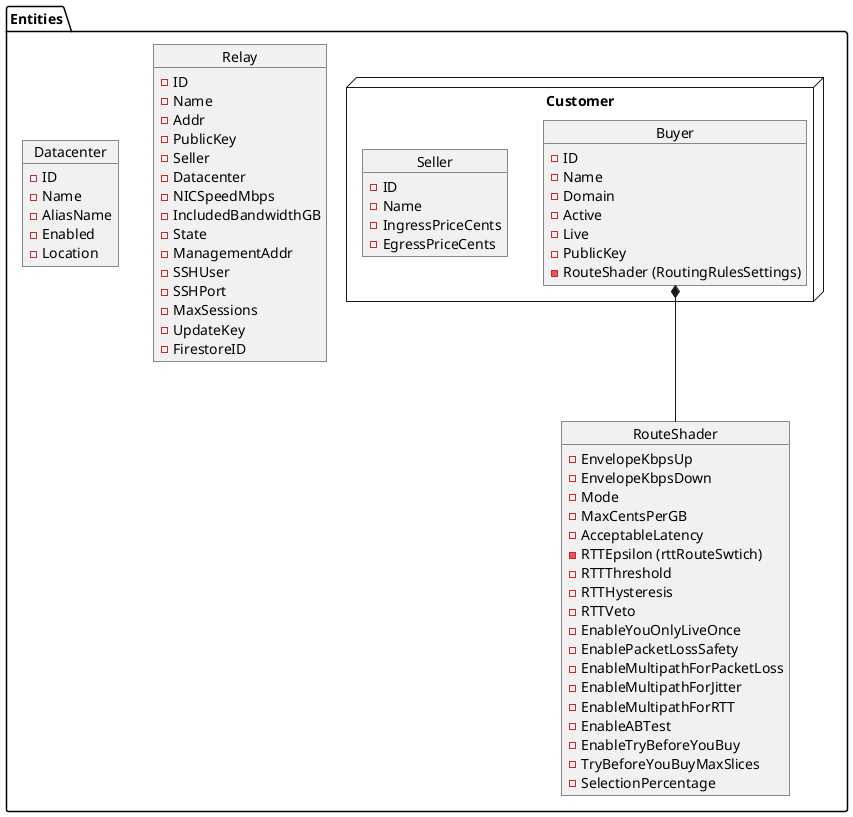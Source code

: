 @startuml Entities
package Entities {
    node Customer {
        object Buyer
        object Seller
    }

    object Relay
    object Datacenter
    object RouteShader
}


Buyer *-- RouteShader

Buyer : - ID
Buyer : - Name
Buyer : - Domain
Buyer : - Active
Buyer : - Live
Buyer : - PublicKey
Buyer : - RouteShader (RoutingRulesSettings)

Seller : - ID
Seller : - Name
Seller : - IngressPriceCents
Seller : - EgressPriceCents

Relay : - ID
Relay : - Name
Relay : - Addr
Relay : - PublicKey
Relay : - Seller
Relay : - Datacenter
Relay : - NICSpeedMbps
Relay : - IncludedBandwidthGB
Relay : - State
Relay : - ManagementAddr
Relay : - SSHUser
Relay : - SSHPort
Relay : - MaxSessions
Relay : - UpdateKey
Relay : - FirestoreID

Datacenter : - ID
Datacenter : - Name
Datacenter : - AliasName
Datacenter : - Enabled
Datacenter : - Location

RouteShader : - EnvelopeKbpsUp
RouteShader : - EnvelopeKbpsDown
RouteShader : - Mode
RouteShader : - MaxCentsPerGB
RouteShader : - AcceptableLatency
RouteShader : - RTTEpsilon (rttRouteSwtich)
RouteShader : - RTTThreshold
RouteShader : - RTTHysteresis
RouteShader : - RTTVeto
RouteShader : - EnableYouOnlyLiveOnce
RouteShader : - EnablePacketLossSafety
RouteShader : - EnableMultipathForPacketLoss
RouteShader : - EnableMultipathForJitter
RouteShader : - EnableMultipathForRTT
RouteShader : - EnableABTest
RouteShader : - EnableTryBeforeYouBuy
RouteShader : - TryBeforeYouBuyMaxSlices
RouteShader : - SelectionPercentage
@enduml

